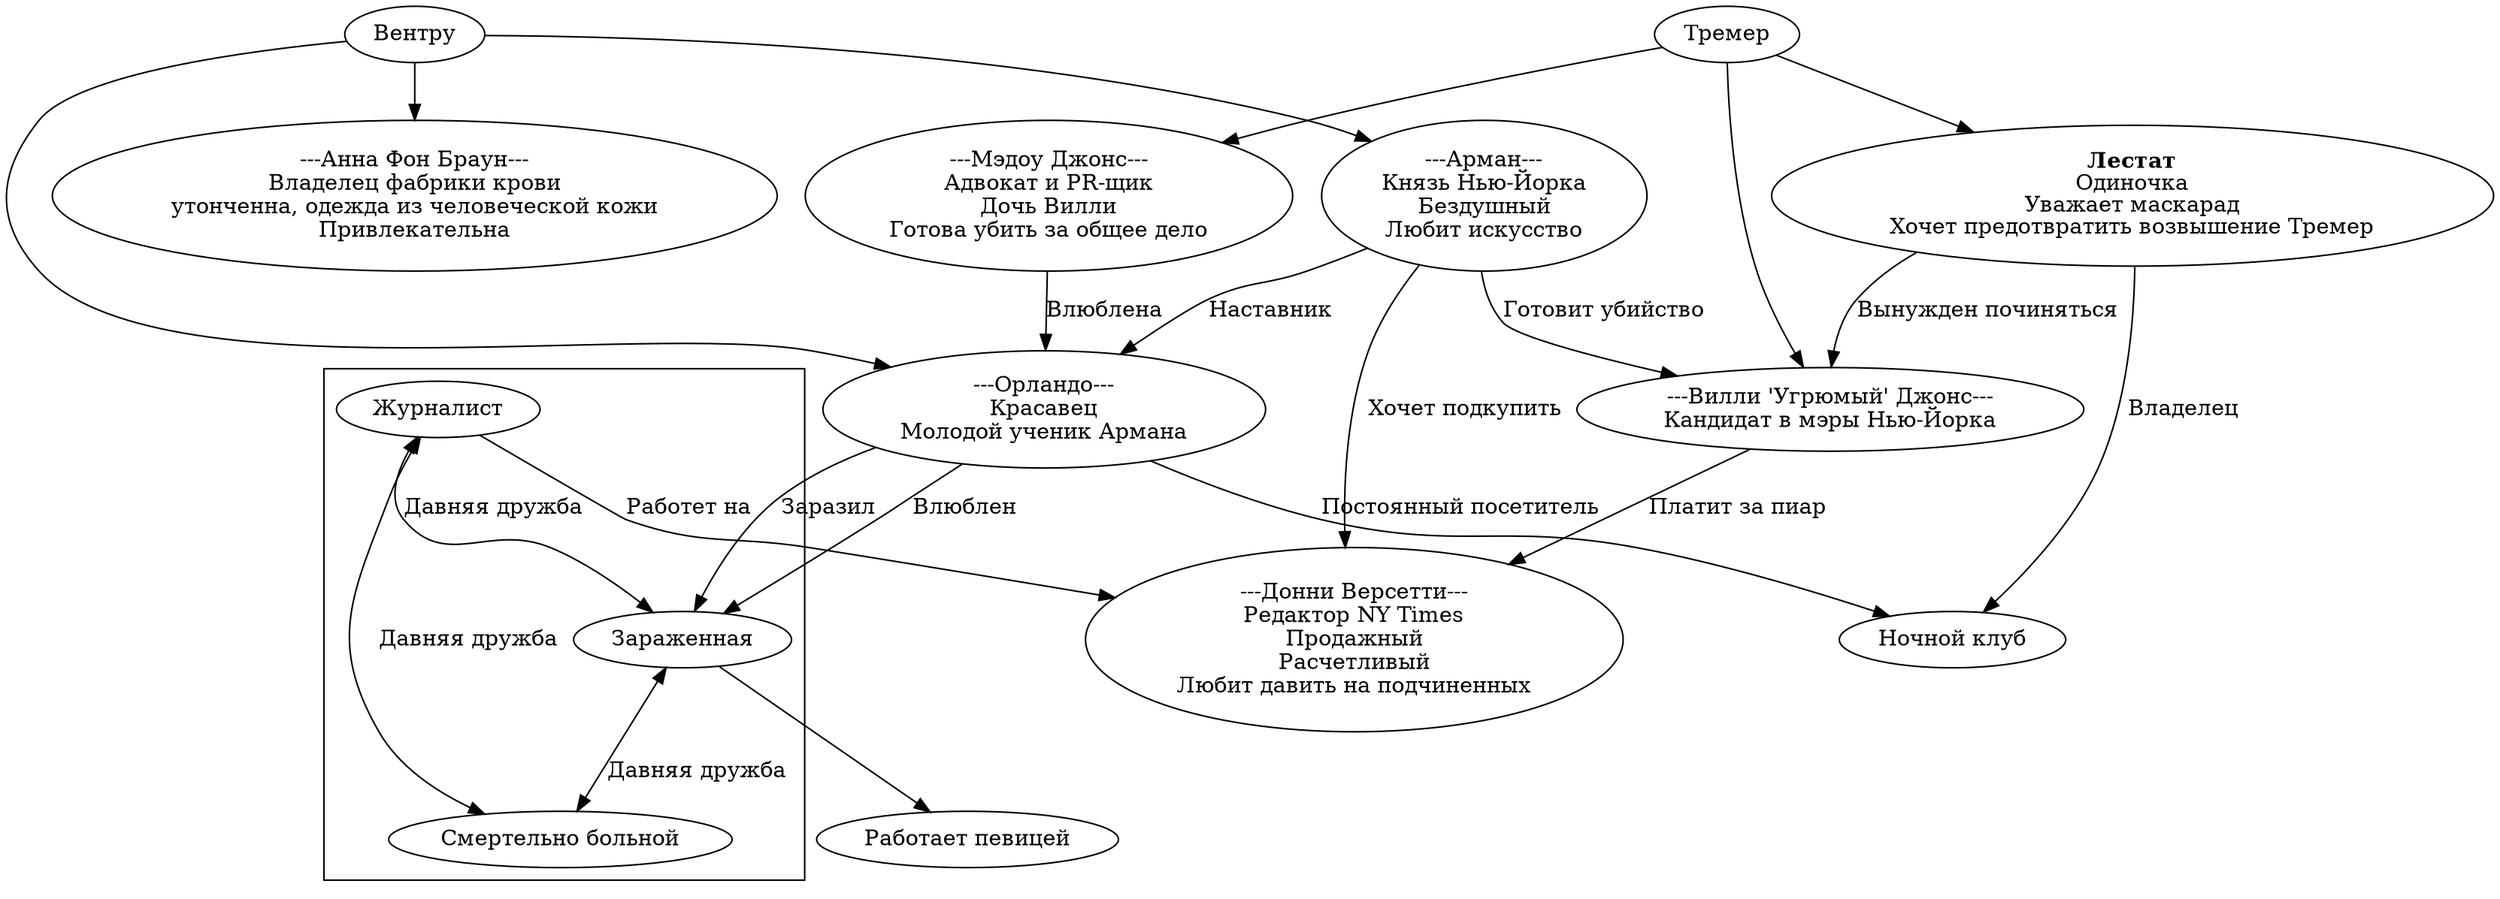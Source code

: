 digraph
{
	//Игроки
	"Журналист"
	"Зараженная" -> "Работает певицей"
	"Смертельно больной"
	
	//Организации
	"Вентру"
	"Тремер"

	//НПС
	"Арман"
	"Анна Фон Браун"
	"Орландо"
	"Донни Версетти"
	"Вилли 'Угрюмый' Джонс"
	"Лестат" [label=<<B>Лестат</B><br/>Одиночка<br/>Уважает маскарад<br/>Хочет предотвратить возвышение Тремер>]
	"Мэдоу Джонс"

	//Места

	"Ночной клуб"

	//Описываем НПС и их аспекты

subgraph ventru
	{
		"Вентру" -> {"Арман" "Орландо" "Анна Фон Браун"}
		"Арман" [label=<---Арман---<br/>Князь Нью-Йорка<br/>Бездушный<br/>Любит искусство>]
		"Орландо" [label=<---Орландо---<br/>Красавец<br/>Молодой ученик Армана>]
		"Анна Фон Браун" [label=<---Анна Фон Браун---<br/>Владелец фабрики крови<br/>
			утонченна, одежда из человеческой кожи<br/>Привлекательна>]
	}

subgraph tremer
	{
		"Тремер" -> {"Вилли 'Угрюмый' Джонс" "Лестат" "Мэдоу Джонс"}
		"Вилли 'Угрюмый' Джонс" [label=<---Вилли 'Угрюмый' Джонс---<br/>Кандидат в мэры Нью-Йорка>]
		"Лестат" 
		"Мэдоу Джонс" [label=<---Мэдоу Джонс---<br/>Адвокат и PR-щик<br/>Дочь Вилли<br/>Готова убить за общее дело>]	

	}
subgraph donniversetti
	{
		"Донни Версетти" [label=<---Донни Версетти---<br/>Редактор NY Times<br/>Продажный<br/>Расчетливый<br/>Любит давить на подчиненных>]
	}

	//Описываем отношения между НПС

subgraph cluster_players
	{
		"Журналист" -> "Зараженная" [dir=both label="Давняя дружба"]
		"Зараженная" -> "Смертельно больной" [dir=both label="Давняя дружба"]
		"Смертельно больной" -> "Журналист" [dir=both label="Давняя дружба"]
	}

	"Журналист" -> "Донни Версетти" [label="Работет на"]

	"Арман" -> "Вилли 'Угрюмый' Джонс" [label="Готовит убийство"]
	"Арман" -> "Орландо" [label="Наставник"]

	"Мэдоу Джонс" -> "Орландо" [label="Влюблена"]

	"Орландо" -> "Зараженная" [label="Заразил"]
	"Орландо" -> "Зараженная" [label="Влюблен"]
	"Орландо" -> "Ночной клуб" [label="Постоянный посетитель"]

	"Лестат" -> "Ночной клуб" [label="Владелец"]
	"Лестат" -> "Вилли 'Угрюмый' Джонс" [label="Вынужден починяться"]
	
	"Вилли 'Угрюмый' Джонс" -> "Донни Версетти" [label="Платит за пиар"]
	"Арман" -> "Донни Версетти" [label="Хочет подкупить"]

}
